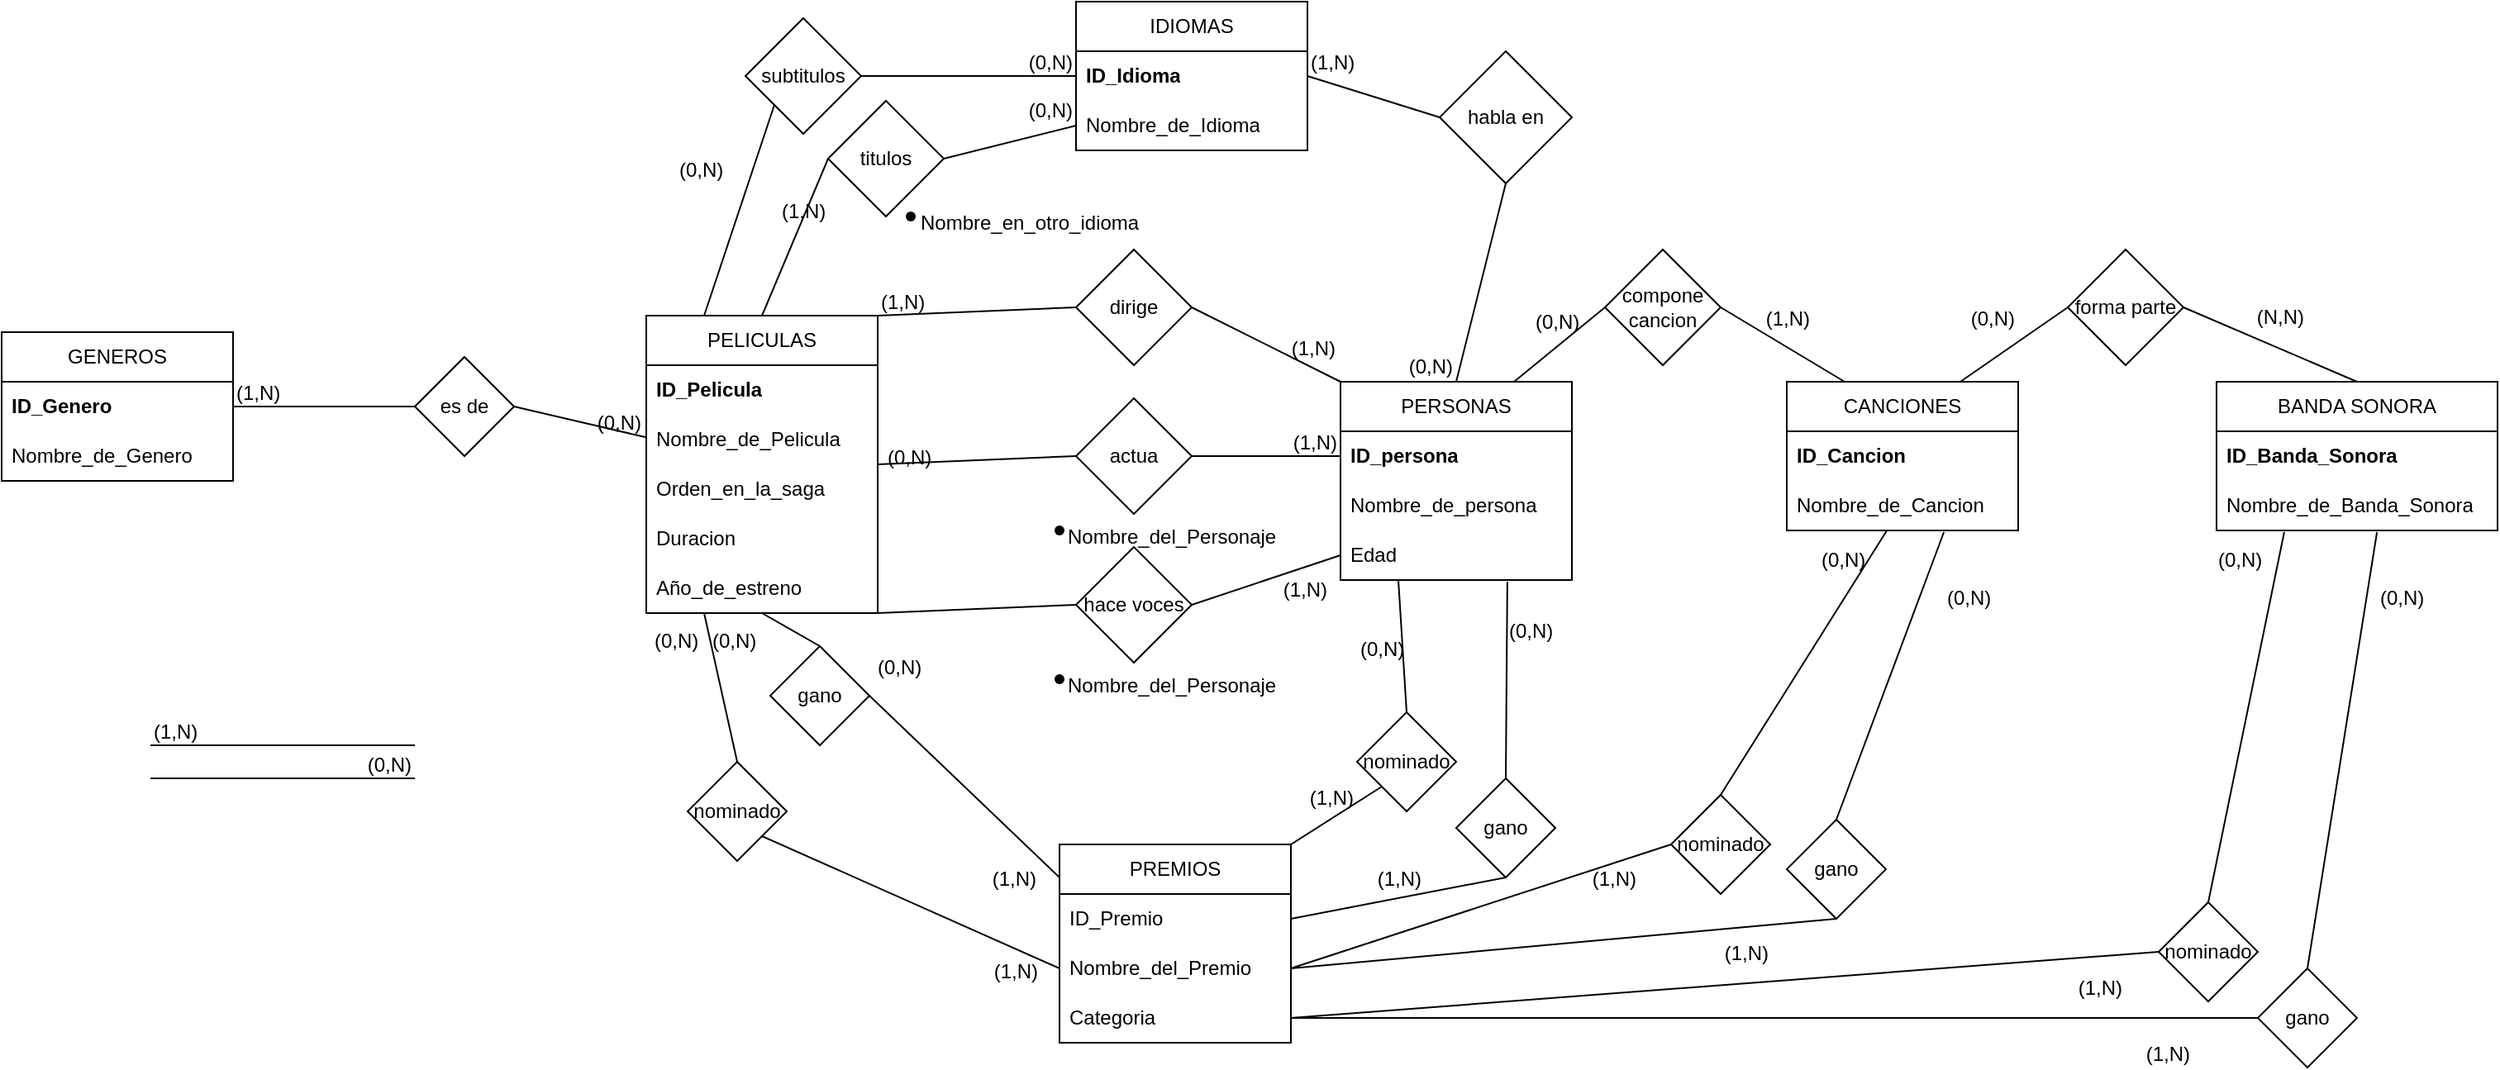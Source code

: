 <mxfile version="21.5.0" type="github">
  <diagram id="R2lEEEUBdFMjLlhIrx00" name="Page-1">
    <mxGraphModel dx="1366" dy="500" grid="1" gridSize="10" guides="1" tooltips="1" connect="1" arrows="1" fold="1" page="1" pageScale="1" pageWidth="850" pageHeight="1100" math="0" shadow="0" extFonts="Permanent Marker^https://fonts.googleapis.com/css?family=Permanent+Marker">
      <root>
        <mxCell id="0" />
        <mxCell id="1" parent="0" />
        <mxCell id="Gt7JvwrsVz6u9dGJZQsW-6" value="GENEROS" style="swimlane;fontStyle=0;childLayout=stackLayout;horizontal=1;startSize=30;horizontalStack=0;resizeParent=1;resizeParentMax=0;resizeLast=0;collapsible=1;marginBottom=0;whiteSpace=wrap;html=1;" parent="1" vertex="1">
          <mxGeometry x="-50" y="380" width="140" height="90" as="geometry">
            <mxRectangle x="50" y="410" width="100" height="30" as="alternateBounds" />
          </mxGeometry>
        </mxCell>
        <mxCell id="Gt7JvwrsVz6u9dGJZQsW-7" value="&lt;b&gt;ID_Genero&lt;/b&gt;&lt;span style=&quot;white-space: pre;&quot;&gt;&#x9;&lt;/span&gt;" style="text;strokeColor=none;fillColor=none;align=left;verticalAlign=middle;spacingLeft=4;spacingRight=4;overflow=hidden;points=[[0,0.5],[1,0.5]];portConstraint=eastwest;rotatable=0;whiteSpace=wrap;html=1;" parent="Gt7JvwrsVz6u9dGJZQsW-6" vertex="1">
          <mxGeometry y="30" width="140" height="30" as="geometry" />
        </mxCell>
        <mxCell id="Gt7JvwrsVz6u9dGJZQsW-8" value="Nombre_de_Genero" style="text;strokeColor=none;fillColor=none;align=left;verticalAlign=middle;spacingLeft=4;spacingRight=4;overflow=hidden;points=[[0,0.5],[1,0.5]];portConstraint=eastwest;rotatable=0;whiteSpace=wrap;html=1;" parent="Gt7JvwrsVz6u9dGJZQsW-6" vertex="1">
          <mxGeometry y="60" width="140" height="30" as="geometry" />
        </mxCell>
        <mxCell id="Gt7JvwrsVz6u9dGJZQsW-10" value="PELICULAS" style="swimlane;fontStyle=0;childLayout=stackLayout;horizontal=1;startSize=30;horizontalStack=0;resizeParent=1;resizeParentMax=0;resizeLast=0;collapsible=1;marginBottom=0;whiteSpace=wrap;html=1;" parent="1" vertex="1">
          <mxGeometry x="340" y="370" width="140" height="180" as="geometry">
            <mxRectangle x="370" y="395" width="110" height="30" as="alternateBounds" />
          </mxGeometry>
        </mxCell>
        <mxCell id="Gt7JvwrsVz6u9dGJZQsW-11" value="&lt;b&gt;ID_Pelicula&lt;/b&gt;" style="text;strokeColor=none;fillColor=none;align=left;verticalAlign=middle;spacingLeft=4;spacingRight=4;overflow=hidden;points=[[0,0.5],[1,0.5]];portConstraint=eastwest;rotatable=0;whiteSpace=wrap;html=1;" parent="Gt7JvwrsVz6u9dGJZQsW-10" vertex="1">
          <mxGeometry y="30" width="140" height="30" as="geometry" />
        </mxCell>
        <mxCell id="Gt7JvwrsVz6u9dGJZQsW-12" value="Nombre_de_Pelicula&lt;span style=&quot;white-space: pre;&quot;&gt;&#x9;&lt;/span&gt;" style="text;strokeColor=none;fillColor=none;align=left;verticalAlign=middle;spacingLeft=4;spacingRight=4;overflow=hidden;points=[[0,0.5],[1,0.5]];portConstraint=eastwest;rotatable=0;whiteSpace=wrap;html=1;" parent="Gt7JvwrsVz6u9dGJZQsW-10" vertex="1">
          <mxGeometry y="60" width="140" height="30" as="geometry" />
        </mxCell>
        <mxCell id="Gt7JvwrsVz6u9dGJZQsW-13" value="&lt;div&gt;Orden_en_la_saga&lt;/div&gt;" style="text;strokeColor=none;fillColor=none;align=left;verticalAlign=middle;spacingLeft=4;spacingRight=4;overflow=hidden;points=[[0,0.5],[1,0.5]];portConstraint=eastwest;rotatable=0;whiteSpace=wrap;html=1;" parent="Gt7JvwrsVz6u9dGJZQsW-10" vertex="1">
          <mxGeometry y="90" width="140" height="30" as="geometry" />
        </mxCell>
        <mxCell id="Gt7JvwrsVz6u9dGJZQsW-106" value="Duracion" style="text;strokeColor=none;fillColor=none;align=left;verticalAlign=middle;spacingLeft=4;spacingRight=4;overflow=hidden;points=[[0,0.5],[1,0.5]];portConstraint=eastwest;rotatable=0;whiteSpace=wrap;html=1;" parent="Gt7JvwrsVz6u9dGJZQsW-10" vertex="1">
          <mxGeometry y="120" width="140" height="30" as="geometry" />
        </mxCell>
        <mxCell id="Gt7JvwrsVz6u9dGJZQsW-107" value="Año_de_estreno" style="text;strokeColor=none;fillColor=none;align=left;verticalAlign=middle;spacingLeft=4;spacingRight=4;overflow=hidden;points=[[0,0.5],[1,0.5]];portConstraint=eastwest;rotatable=0;whiteSpace=wrap;html=1;" parent="Gt7JvwrsVz6u9dGJZQsW-10" vertex="1">
          <mxGeometry y="150" width="140" height="30" as="geometry" />
        </mxCell>
        <mxCell id="Gt7JvwrsVz6u9dGJZQsW-14" value="PREMIOS" style="swimlane;fontStyle=0;childLayout=stackLayout;horizontal=1;startSize=30;horizontalStack=0;resizeParent=1;resizeParentMax=0;resizeLast=0;collapsible=1;marginBottom=0;whiteSpace=wrap;html=1;" parent="1" vertex="1">
          <mxGeometry x="590" y="690" width="140" height="120" as="geometry">
            <mxRectangle x="590" y="690" width="100" height="30" as="alternateBounds" />
          </mxGeometry>
        </mxCell>
        <mxCell id="Gt7JvwrsVz6u9dGJZQsW-15" value="ID_Premio&lt;span style=&quot;white-space: pre;&quot;&gt;&#x9;&lt;/span&gt;" style="text;strokeColor=none;fillColor=none;align=left;verticalAlign=middle;spacingLeft=4;spacingRight=4;overflow=hidden;points=[[0,0.5],[1,0.5]];portConstraint=eastwest;rotatable=0;whiteSpace=wrap;html=1;" parent="Gt7JvwrsVz6u9dGJZQsW-14" vertex="1">
          <mxGeometry y="30" width="140" height="30" as="geometry" />
        </mxCell>
        <mxCell id="Gt7JvwrsVz6u9dGJZQsW-16" value="Nombre_del_Premio" style="text;strokeColor=none;fillColor=none;align=left;verticalAlign=middle;spacingLeft=4;spacingRight=4;overflow=hidden;points=[[0,0.5],[1,0.5]];portConstraint=eastwest;rotatable=0;whiteSpace=wrap;html=1;" parent="Gt7JvwrsVz6u9dGJZQsW-14" vertex="1">
          <mxGeometry y="60" width="140" height="30" as="geometry" />
        </mxCell>
        <mxCell id="D47qw9EcfBguY9dzHqrJ-2" value="Categoria" style="text;strokeColor=none;fillColor=none;align=left;verticalAlign=middle;spacingLeft=4;spacingRight=4;overflow=hidden;points=[[0,0.5],[1,0.5]];portConstraint=eastwest;rotatable=0;whiteSpace=wrap;html=1;" parent="Gt7JvwrsVz6u9dGJZQsW-14" vertex="1">
          <mxGeometry y="90" width="140" height="30" as="geometry" />
        </mxCell>
        <mxCell id="Gt7JvwrsVz6u9dGJZQsW-18" value="PERSONAS" style="swimlane;fontStyle=0;childLayout=stackLayout;horizontal=1;startSize=30;horizontalStack=0;resizeParent=1;resizeParentMax=0;resizeLast=0;collapsible=1;marginBottom=0;whiteSpace=wrap;html=1;" parent="1" vertex="1">
          <mxGeometry x="760" y="410" width="140" height="120" as="geometry">
            <mxRectangle x="760" y="410" width="110" height="30" as="alternateBounds" />
          </mxGeometry>
        </mxCell>
        <mxCell id="Gt7JvwrsVz6u9dGJZQsW-19" value="&lt;b&gt;ID_persona&lt;/b&gt;" style="text;strokeColor=none;fillColor=none;align=left;verticalAlign=middle;spacingLeft=4;spacingRight=4;overflow=hidden;points=[[0,0.5],[1,0.5]];portConstraint=eastwest;rotatable=0;whiteSpace=wrap;html=1;" parent="Gt7JvwrsVz6u9dGJZQsW-18" vertex="1">
          <mxGeometry y="30" width="140" height="30" as="geometry" />
        </mxCell>
        <mxCell id="Gt7JvwrsVz6u9dGJZQsW-20" value="Nombre_de_persona" style="text;strokeColor=none;fillColor=none;align=left;verticalAlign=middle;spacingLeft=4;spacingRight=4;overflow=hidden;points=[[0,0.5],[1,0.5]];portConstraint=eastwest;rotatable=0;whiteSpace=wrap;html=1;" parent="Gt7JvwrsVz6u9dGJZQsW-18" vertex="1">
          <mxGeometry y="60" width="140" height="30" as="geometry" />
        </mxCell>
        <mxCell id="Gt7JvwrsVz6u9dGJZQsW-110" value="Edad" style="text;strokeColor=none;fillColor=none;align=left;verticalAlign=middle;spacingLeft=4;spacingRight=4;overflow=hidden;points=[[0,0.5],[1,0.5]];portConstraint=eastwest;rotatable=0;whiteSpace=wrap;html=1;" parent="Gt7JvwrsVz6u9dGJZQsW-18" vertex="1">
          <mxGeometry y="90" width="140" height="30" as="geometry" />
        </mxCell>
        <mxCell id="Gt7JvwrsVz6u9dGJZQsW-22" value="CANCIONES" style="swimlane;fontStyle=0;childLayout=stackLayout;horizontal=1;startSize=30;horizontalStack=0;resizeParent=1;resizeParentMax=0;resizeLast=0;collapsible=1;marginBottom=0;whiteSpace=wrap;html=1;" parent="1" vertex="1">
          <mxGeometry x="1030" y="410" width="140" height="90" as="geometry">
            <mxRectangle x="1030" y="410" width="90" height="30" as="alternateBounds" />
          </mxGeometry>
        </mxCell>
        <mxCell id="Gt7JvwrsVz6u9dGJZQsW-23" value="&lt;b&gt;ID_Cancion&lt;/b&gt;" style="text;strokeColor=none;fillColor=none;align=left;verticalAlign=middle;spacingLeft=4;spacingRight=4;overflow=hidden;points=[[0,0.5],[1,0.5]];portConstraint=eastwest;rotatable=0;whiteSpace=wrap;html=1;" parent="Gt7JvwrsVz6u9dGJZQsW-22" vertex="1">
          <mxGeometry y="30" width="140" height="30" as="geometry" />
        </mxCell>
        <mxCell id="Gt7JvwrsVz6u9dGJZQsW-24" value="Nombre_de_Cancion&lt;span style=&quot;white-space: pre;&quot;&gt;&#x9;&lt;/span&gt;" style="text;strokeColor=none;fillColor=none;align=left;verticalAlign=middle;spacingLeft=4;spacingRight=4;overflow=hidden;points=[[0,0.5],[1,0.5]];portConstraint=eastwest;rotatable=0;whiteSpace=wrap;html=1;" parent="Gt7JvwrsVz6u9dGJZQsW-22" vertex="1">
          <mxGeometry y="60" width="140" height="30" as="geometry" />
        </mxCell>
        <mxCell id="Gt7JvwrsVz6u9dGJZQsW-27" value="es de" style="rhombus;whiteSpace=wrap;html=1;" parent="1" vertex="1">
          <mxGeometry x="200" y="395" width="60" height="60" as="geometry" />
        </mxCell>
        <mxCell id="Gt7JvwrsVz6u9dGJZQsW-32" value="dirige" style="rhombus;whiteSpace=wrap;html=1;" parent="1" vertex="1">
          <mxGeometry x="600" y="330" width="70" height="70" as="geometry" />
        </mxCell>
        <mxCell id="Gt7JvwrsVz6u9dGJZQsW-33" value="&lt;div&gt;actua&lt;/div&gt;" style="rhombus;whiteSpace=wrap;html=1;" parent="1" vertex="1">
          <mxGeometry x="600" y="420" width="70" height="70" as="geometry" />
        </mxCell>
        <mxCell id="Gt7JvwrsVz6u9dGJZQsW-34" value="hace voces" style="rhombus;whiteSpace=wrap;html=1;" parent="1" vertex="1">
          <mxGeometry x="600" y="510" width="70" height="70" as="geometry" />
        </mxCell>
        <mxCell id="Gt7JvwrsVz6u9dGJZQsW-41" value="IDIOMAS" style="swimlane;fontStyle=0;childLayout=stackLayout;horizontal=1;startSize=30;horizontalStack=0;resizeParent=1;resizeParentMax=0;resizeLast=0;collapsible=1;marginBottom=0;whiteSpace=wrap;html=1;" parent="1" vertex="1">
          <mxGeometry x="600" y="180" width="140" height="90" as="geometry">
            <mxRectangle x="600" y="200" width="90" height="30" as="alternateBounds" />
          </mxGeometry>
        </mxCell>
        <mxCell id="Gt7JvwrsVz6u9dGJZQsW-42" value="&lt;b&gt;ID_Idioma&lt;/b&gt;" style="text;strokeColor=none;fillColor=none;align=left;verticalAlign=middle;spacingLeft=4;spacingRight=4;overflow=hidden;points=[[0,0.5],[1,0.5]];portConstraint=eastwest;rotatable=0;whiteSpace=wrap;html=1;" parent="Gt7JvwrsVz6u9dGJZQsW-41" vertex="1">
          <mxGeometry y="30" width="140" height="30" as="geometry" />
        </mxCell>
        <mxCell id="Gt7JvwrsVz6u9dGJZQsW-43" value="Nombre_de_Idioma" style="text;strokeColor=none;fillColor=none;align=left;verticalAlign=middle;spacingLeft=4;spacingRight=4;overflow=hidden;points=[[0,0.5],[1,0.5]];portConstraint=eastwest;rotatable=0;whiteSpace=wrap;html=1;" parent="Gt7JvwrsVz6u9dGJZQsW-41" vertex="1">
          <mxGeometry y="60" width="140" height="30" as="geometry" />
        </mxCell>
        <mxCell id="Gt7JvwrsVz6u9dGJZQsW-45" value="compone cancion" style="rhombus;whiteSpace=wrap;html=1;" parent="1" vertex="1">
          <mxGeometry x="920" y="330" width="70" height="70" as="geometry" />
        </mxCell>
        <mxCell id="Gt7JvwrsVz6u9dGJZQsW-52" value="titulos" style="rhombus;whiteSpace=wrap;html=1;" parent="1" vertex="1">
          <mxGeometry x="450" y="240" width="70" height="70" as="geometry" />
        </mxCell>
        <mxCell id="Gt7JvwrsVz6u9dGJZQsW-53" value="&lt;div&gt;subtitulos&lt;/div&gt;" style="rhombus;whiteSpace=wrap;html=1;" parent="1" vertex="1">
          <mxGeometry x="400" y="190" width="70" height="70" as="geometry" />
        </mxCell>
        <mxCell id="Gt7JvwrsVz6u9dGJZQsW-60" value="habla en" style="rhombus;whiteSpace=wrap;html=1;" parent="1" vertex="1">
          <mxGeometry x="820" y="210" width="80" height="80" as="geometry" />
        </mxCell>
        <mxCell id="Gt7JvwrsVz6u9dGJZQsW-64" value="nominado" style="rhombus;whiteSpace=wrap;html=1;" parent="1" vertex="1">
          <mxGeometry x="365" y="640" width="60" height="60" as="geometry" />
        </mxCell>
        <mxCell id="Gt7JvwrsVz6u9dGJZQsW-65" value="gano" style="rhombus;whiteSpace=wrap;html=1;" parent="1" vertex="1">
          <mxGeometry x="415" y="570" width="60" height="60" as="geometry" />
        </mxCell>
        <mxCell id="Gt7JvwrsVz6u9dGJZQsW-71" value="nominado" style="rhombus;whiteSpace=wrap;html=1;" parent="1" vertex="1">
          <mxGeometry x="770" y="610" width="60" height="60" as="geometry" />
        </mxCell>
        <mxCell id="Gt7JvwrsVz6u9dGJZQsW-72" value="gano" style="rhombus;whiteSpace=wrap;html=1;" parent="1" vertex="1">
          <mxGeometry x="830" y="650" width="60" height="60" as="geometry" />
        </mxCell>
        <mxCell id="Gt7JvwrsVz6u9dGJZQsW-77" value="nominado" style="rhombus;whiteSpace=wrap;html=1;" parent="1" vertex="1">
          <mxGeometry x="960" y="660" width="60" height="60" as="geometry" />
        </mxCell>
        <mxCell id="Gt7JvwrsVz6u9dGJZQsW-78" value="gano" style="rhombus;whiteSpace=wrap;html=1;" parent="1" vertex="1">
          <mxGeometry x="1030" y="675" width="60" height="60" as="geometry" />
        </mxCell>
        <mxCell id="Gt7JvwrsVz6u9dGJZQsW-94" value="BANDA SONORA" style="swimlane;fontStyle=0;childLayout=stackLayout;horizontal=1;startSize=30;horizontalStack=0;resizeParent=1;resizeParentMax=0;resizeLast=0;collapsible=1;marginBottom=0;whiteSpace=wrap;html=1;" parent="1" vertex="1">
          <mxGeometry x="1290" y="410" width="170" height="90" as="geometry">
            <mxRectangle x="1290" y="410" width="90" height="30" as="alternateBounds" />
          </mxGeometry>
        </mxCell>
        <mxCell id="Gt7JvwrsVz6u9dGJZQsW-95" value="&lt;b&gt;ID_Banda_Sonora&lt;span style=&quot;white-space: pre;&quot;&gt;&#x9;&lt;/span&gt;&lt;/b&gt;" style="text;strokeColor=none;fillColor=none;align=left;verticalAlign=middle;spacingLeft=4;spacingRight=4;overflow=hidden;points=[[0,0.5],[1,0.5]];portConstraint=eastwest;rotatable=0;whiteSpace=wrap;html=1;" parent="Gt7JvwrsVz6u9dGJZQsW-94" vertex="1">
          <mxGeometry y="30" width="170" height="30" as="geometry" />
        </mxCell>
        <mxCell id="Gt7JvwrsVz6u9dGJZQsW-96" value="Nombre_de_Banda_Sonora" style="text;strokeColor=none;fillColor=none;align=left;verticalAlign=middle;spacingLeft=4;spacingRight=4;overflow=hidden;points=[[0,0.5],[1,0.5]];portConstraint=eastwest;rotatable=0;whiteSpace=wrap;html=1;" parent="Gt7JvwrsVz6u9dGJZQsW-94" vertex="1">
          <mxGeometry y="60" width="170" height="30" as="geometry" />
        </mxCell>
        <mxCell id="Gt7JvwrsVz6u9dGJZQsW-97" value="forma parte" style="rhombus;whiteSpace=wrap;html=1;" parent="1" vertex="1">
          <mxGeometry x="1200" y="330" width="70" height="70" as="geometry" />
        </mxCell>
        <mxCell id="Gt7JvwrsVz6u9dGJZQsW-100" value="nominado" style="rhombus;whiteSpace=wrap;html=1;" parent="1" vertex="1">
          <mxGeometry x="1255" y="725" width="60" height="60" as="geometry" />
        </mxCell>
        <mxCell id="Gt7JvwrsVz6u9dGJZQsW-101" value="gano" style="rhombus;whiteSpace=wrap;html=1;" parent="1" vertex="1">
          <mxGeometry x="1315" y="765" width="60" height="60" as="geometry" />
        </mxCell>
        <mxCell id="D47qw9EcfBguY9dzHqrJ-13" value="" style="endArrow=none;html=1;rounded=0;" parent="1" edge="1">
          <mxGeometry relative="1" as="geometry">
            <mxPoint x="40" y="630" as="sourcePoint" />
            <mxPoint x="200" y="630" as="targetPoint" />
          </mxGeometry>
        </mxCell>
        <mxCell id="D47qw9EcfBguY9dzHqrJ-14" value="(1,N)" style="resizable=0;html=1;whiteSpace=wrap;align=left;verticalAlign=bottom;" parent="D47qw9EcfBguY9dzHqrJ-13" connectable="0" vertex="1">
          <mxGeometry x="-1" relative="1" as="geometry" />
        </mxCell>
        <mxCell id="D47qw9EcfBguY9dzHqrJ-15" value="" style="endArrow=none;html=1;rounded=0;" parent="1" edge="1">
          <mxGeometry relative="1" as="geometry">
            <mxPoint x="40" y="650" as="sourcePoint" />
            <mxPoint x="200" y="650" as="targetPoint" />
          </mxGeometry>
        </mxCell>
        <mxCell id="D47qw9EcfBguY9dzHqrJ-16" value="(0,N)" style="resizable=0;html=1;whiteSpace=wrap;align=right;verticalAlign=bottom;" parent="D47qw9EcfBguY9dzHqrJ-15" connectable="0" vertex="1">
          <mxGeometry x="1" relative="1" as="geometry">
            <mxPoint x="-1" as="offset" />
          </mxGeometry>
        </mxCell>
        <mxCell id="D47qw9EcfBguY9dzHqrJ-17" value="" style="endArrow=none;html=1;rounded=0;exitX=1;exitY=0.5;exitDx=0;exitDy=0;entryX=0;entryY=0.5;entryDx=0;entryDy=0;" parent="1" source="Gt7JvwrsVz6u9dGJZQsW-7" target="Gt7JvwrsVz6u9dGJZQsW-27" edge="1">
          <mxGeometry relative="1" as="geometry">
            <mxPoint x="110" y="490" as="sourcePoint" />
            <mxPoint x="270" y="490" as="targetPoint" />
          </mxGeometry>
        </mxCell>
        <mxCell id="D47qw9EcfBguY9dzHqrJ-18" value="(1,N)" style="resizable=0;html=1;whiteSpace=wrap;align=left;verticalAlign=bottom;" parent="D47qw9EcfBguY9dzHqrJ-17" connectable="0" vertex="1">
          <mxGeometry x="-1" relative="1" as="geometry" />
        </mxCell>
        <mxCell id="D47qw9EcfBguY9dzHqrJ-19" value="" style="endArrow=none;html=1;rounded=0;exitX=1;exitY=0.5;exitDx=0;exitDy=0;" parent="1" source="Gt7JvwrsVz6u9dGJZQsW-27" target="Gt7JvwrsVz6u9dGJZQsW-10" edge="1">
          <mxGeometry relative="1" as="geometry">
            <mxPoint x="100" y="540" as="sourcePoint" />
            <mxPoint x="290" y="450" as="targetPoint" />
          </mxGeometry>
        </mxCell>
        <mxCell id="D47qw9EcfBguY9dzHqrJ-20" value="(0,N)" style="resizable=0;html=1;whiteSpace=wrap;align=right;verticalAlign=bottom;" parent="D47qw9EcfBguY9dzHqrJ-19" connectable="0" vertex="1">
          <mxGeometry x="1" relative="1" as="geometry">
            <mxPoint x="-1" as="offset" />
          </mxGeometry>
        </mxCell>
        <mxCell id="D47qw9EcfBguY9dzHqrJ-23" value="" style="group" parent="1" vertex="1" connectable="0">
          <mxGeometry x="490" y="300" width="170" height="30" as="geometry" />
        </mxCell>
        <mxCell id="D47qw9EcfBguY9dzHqrJ-21" value="Nombre_en_otro_idioma" style="text;strokeColor=none;fillColor=none;spacingLeft=4;spacingRight=4;overflow=hidden;rotatable=0;points=[[0,0.5],[1,0.5]];portConstraint=eastwest;fontSize=12;whiteSpace=wrap;html=1;" parent="D47qw9EcfBguY9dzHqrJ-23" vertex="1">
          <mxGeometry x="10" width="160" height="30" as="geometry" />
        </mxCell>
        <mxCell id="D47qw9EcfBguY9dzHqrJ-22" value="" style="shape=waypoint;sketch=0;fillStyle=solid;size=6;pointerEvents=1;points=[];fillColor=none;resizable=0;rotatable=0;perimeter=centerPerimeter;snapToPoint=1;" parent="D47qw9EcfBguY9dzHqrJ-23" vertex="1">
          <mxGeometry width="20" height="20" as="geometry" />
        </mxCell>
        <mxCell id="D47qw9EcfBguY9dzHqrJ-24" value="" style="endArrow=none;html=1;rounded=0;entryX=0;entryY=0.5;entryDx=0;entryDy=0;exitX=0.5;exitY=0;exitDx=0;exitDy=0;" parent="1" source="Gt7JvwrsVz6u9dGJZQsW-10" target="Gt7JvwrsVz6u9dGJZQsW-52" edge="1">
          <mxGeometry relative="1" as="geometry">
            <mxPoint x="60" y="500" as="sourcePoint" />
            <mxPoint x="220" y="500" as="targetPoint" />
          </mxGeometry>
        </mxCell>
        <mxCell id="D47qw9EcfBguY9dzHqrJ-25" value="(1,N)" style="resizable=0;html=1;whiteSpace=wrap;align=left;verticalAlign=bottom;" parent="D47qw9EcfBguY9dzHqrJ-24" connectable="0" vertex="1">
          <mxGeometry x="-1" relative="1" as="geometry">
            <mxPoint x="10" y="-55" as="offset" />
          </mxGeometry>
        </mxCell>
        <mxCell id="D47qw9EcfBguY9dzHqrJ-26" value="" style="endArrow=none;html=1;rounded=0;entryX=0;entryY=0.5;entryDx=0;entryDy=0;exitX=1;exitY=0.5;exitDx=0;exitDy=0;" parent="1" source="Gt7JvwrsVz6u9dGJZQsW-52" target="Gt7JvwrsVz6u9dGJZQsW-43" edge="1">
          <mxGeometry relative="1" as="geometry">
            <mxPoint x="60" y="520" as="sourcePoint" />
            <mxPoint x="220" y="520" as="targetPoint" />
          </mxGeometry>
        </mxCell>
        <mxCell id="D47qw9EcfBguY9dzHqrJ-27" value="(0,N)" style="resizable=0;html=1;whiteSpace=wrap;align=right;verticalAlign=bottom;" parent="D47qw9EcfBguY9dzHqrJ-26" connectable="0" vertex="1">
          <mxGeometry x="1" relative="1" as="geometry">
            <mxPoint x="-1" as="offset" />
          </mxGeometry>
        </mxCell>
        <mxCell id="D47qw9EcfBguY9dzHqrJ-28" value="" style="endArrow=none;html=1;rounded=0;entryX=0;entryY=1;entryDx=0;entryDy=0;exitX=0.25;exitY=0;exitDx=0;exitDy=0;" parent="1" source="Gt7JvwrsVz6u9dGJZQsW-10" target="Gt7JvwrsVz6u9dGJZQsW-53" edge="1">
          <mxGeometry relative="1" as="geometry">
            <mxPoint x="90" y="530" as="sourcePoint" />
            <mxPoint x="250" y="530" as="targetPoint" />
          </mxGeometry>
        </mxCell>
        <mxCell id="D47qw9EcfBguY9dzHqrJ-29" value="(0,N)" style="resizable=0;html=1;whiteSpace=wrap;align=left;verticalAlign=bottom;" parent="D47qw9EcfBguY9dzHqrJ-28" connectable="0" vertex="1">
          <mxGeometry x="-1" relative="1" as="geometry">
            <mxPoint x="-17" y="-80" as="offset" />
          </mxGeometry>
        </mxCell>
        <mxCell id="D47qw9EcfBguY9dzHqrJ-30" value="" style="endArrow=none;html=1;rounded=0;entryX=0;entryY=0.5;entryDx=0;entryDy=0;exitX=1;exitY=0.5;exitDx=0;exitDy=0;" parent="1" source="Gt7JvwrsVz6u9dGJZQsW-53" target="Gt7JvwrsVz6u9dGJZQsW-42" edge="1">
          <mxGeometry relative="1" as="geometry">
            <mxPoint x="150" y="240" as="sourcePoint" />
            <mxPoint x="310" y="240" as="targetPoint" />
          </mxGeometry>
        </mxCell>
        <mxCell id="D47qw9EcfBguY9dzHqrJ-31" value="(0,N)" style="resizable=0;html=1;whiteSpace=wrap;align=right;verticalAlign=bottom;" parent="D47qw9EcfBguY9dzHqrJ-30" connectable="0" vertex="1">
          <mxGeometry x="1" relative="1" as="geometry">
            <mxPoint x="-1" as="offset" />
          </mxGeometry>
        </mxCell>
        <mxCell id="D47qw9EcfBguY9dzHqrJ-35" value="" style="endArrow=none;html=1;rounded=0;entryX=0.5;entryY=0;entryDx=0;entryDy=0;exitX=0.25;exitY=1;exitDx=0;exitDy=0;" parent="1" source="Gt7JvwrsVz6u9dGJZQsW-10" target="Gt7JvwrsVz6u9dGJZQsW-64" edge="1">
          <mxGeometry relative="1" as="geometry">
            <mxPoint x="300" y="480" as="sourcePoint" />
            <mxPoint x="320" y="744" as="targetPoint" />
          </mxGeometry>
        </mxCell>
        <mxCell id="D47qw9EcfBguY9dzHqrJ-36" value="(0,N)" style="resizable=0;html=1;whiteSpace=wrap;align=left;verticalAlign=bottom;" parent="D47qw9EcfBguY9dzHqrJ-35" connectable="0" vertex="1">
          <mxGeometry x="-1" relative="1" as="geometry">
            <mxPoint x="-32" y="25" as="offset" />
          </mxGeometry>
        </mxCell>
        <mxCell id="D47qw9EcfBguY9dzHqrJ-37" value="" style="endArrow=none;html=1;rounded=0;exitX=1;exitY=1;exitDx=0;exitDy=0;entryX=0;entryY=0.5;entryDx=0;entryDy=0;" parent="1" source="Gt7JvwrsVz6u9dGJZQsW-64" target="Gt7JvwrsVz6u9dGJZQsW-16" edge="1">
          <mxGeometry relative="1" as="geometry">
            <mxPoint x="160" y="764" as="sourcePoint" />
            <mxPoint x="320" y="764" as="targetPoint" />
          </mxGeometry>
        </mxCell>
        <mxCell id="D47qw9EcfBguY9dzHqrJ-38" value="(1,N)" style="resizable=0;html=1;whiteSpace=wrap;align=right;verticalAlign=bottom;" parent="D47qw9EcfBguY9dzHqrJ-37" connectable="0" vertex="1">
          <mxGeometry x="1" relative="1" as="geometry">
            <mxPoint x="-12" y="10" as="offset" />
          </mxGeometry>
        </mxCell>
        <mxCell id="D47qw9EcfBguY9dzHqrJ-39" value="" style="endArrow=none;html=1;rounded=0;entryX=0.5;entryY=0;entryDx=0;entryDy=0;exitX=0.5;exitY=1;exitDx=0;exitDy=0;" parent="1" source="Gt7JvwrsVz6u9dGJZQsW-10" target="Gt7JvwrsVz6u9dGJZQsW-65" edge="1">
          <mxGeometry relative="1" as="geometry">
            <mxPoint x="408" y="435" as="sourcePoint" />
            <mxPoint x="405" y="650" as="targetPoint" />
          </mxGeometry>
        </mxCell>
        <mxCell id="D47qw9EcfBguY9dzHqrJ-40" value="(0,N)" style="resizable=0;html=1;whiteSpace=wrap;align=left;verticalAlign=bottom;" parent="D47qw9EcfBguY9dzHqrJ-39" connectable="0" vertex="1">
          <mxGeometry x="-1" relative="1" as="geometry">
            <mxPoint x="-32" y="25" as="offset" />
          </mxGeometry>
        </mxCell>
        <mxCell id="D47qw9EcfBguY9dzHqrJ-41" value="" style="endArrow=none;html=1;rounded=0;exitX=1;exitY=0.5;exitDx=0;exitDy=0;" parent="1" source="Gt7JvwrsVz6u9dGJZQsW-65" edge="1">
          <mxGeometry relative="1" as="geometry">
            <mxPoint x="425" y="645" as="sourcePoint" />
            <mxPoint x="590" y="710" as="targetPoint" />
          </mxGeometry>
        </mxCell>
        <mxCell id="D47qw9EcfBguY9dzHqrJ-42" value="(1,N)" style="resizable=0;html=1;whiteSpace=wrap;align=right;verticalAlign=bottom;" parent="D47qw9EcfBguY9dzHqrJ-41" connectable="0" vertex="1">
          <mxGeometry x="1" relative="1" as="geometry">
            <mxPoint x="-12" y="10" as="offset" />
          </mxGeometry>
        </mxCell>
        <mxCell id="D47qw9EcfBguY9dzHqrJ-43" value="" style="group" parent="1" vertex="1" connectable="0">
          <mxGeometry x="580" y="490" width="150" height="30" as="geometry" />
        </mxCell>
        <mxCell id="D47qw9EcfBguY9dzHqrJ-44" value="&lt;div&gt;Nombre_del_Personaje&lt;/div&gt;" style="text;strokeColor=none;fillColor=none;spacingLeft=4;spacingRight=4;overflow=hidden;rotatable=0;points=[[0,0.5],[1,0.5]];portConstraint=eastwest;fontSize=12;whiteSpace=wrap;html=1;" parent="D47qw9EcfBguY9dzHqrJ-43" vertex="1">
          <mxGeometry x="8.824" width="141.176" height="30" as="geometry" />
        </mxCell>
        <mxCell id="D47qw9EcfBguY9dzHqrJ-45" value="" style="shape=waypoint;sketch=0;fillStyle=solid;size=6;pointerEvents=1;points=[];fillColor=none;resizable=0;rotatable=0;perimeter=centerPerimeter;snapToPoint=1;" parent="D47qw9EcfBguY9dzHqrJ-43" vertex="1">
          <mxGeometry width="20" height="20" as="geometry" />
        </mxCell>
        <mxCell id="D47qw9EcfBguY9dzHqrJ-46" value="" style="group" parent="1" vertex="1" connectable="0">
          <mxGeometry x="580" y="580" width="150" height="30" as="geometry" />
        </mxCell>
        <mxCell id="D47qw9EcfBguY9dzHqrJ-47" value="&lt;div&gt;Nombre_del_Personaje&lt;/div&gt;" style="text;strokeColor=none;fillColor=none;spacingLeft=4;spacingRight=4;overflow=hidden;rotatable=0;points=[[0,0.5],[1,0.5]];portConstraint=eastwest;fontSize=12;whiteSpace=wrap;html=1;" parent="D47qw9EcfBguY9dzHqrJ-46" vertex="1">
          <mxGeometry x="8.824" width="141.176" height="30" as="geometry" />
        </mxCell>
        <mxCell id="D47qw9EcfBguY9dzHqrJ-48" value="" style="shape=waypoint;sketch=0;fillStyle=solid;size=6;pointerEvents=1;points=[];fillColor=none;resizable=0;rotatable=0;perimeter=centerPerimeter;snapToPoint=1;" parent="D47qw9EcfBguY9dzHqrJ-46" vertex="1">
          <mxGeometry width="20" height="20" as="geometry" />
        </mxCell>
        <mxCell id="D47qw9EcfBguY9dzHqrJ-52" value="" style="endArrow=none;html=1;rounded=0;entryX=0;entryY=0.5;entryDx=0;entryDy=0;exitX=1;exitY=0;exitDx=0;exitDy=0;" parent="1" source="Gt7JvwrsVz6u9dGJZQsW-10" target="Gt7JvwrsVz6u9dGJZQsW-32" edge="1">
          <mxGeometry relative="1" as="geometry">
            <mxPoint x="210" y="530" as="sourcePoint" />
            <mxPoint x="370" y="530" as="targetPoint" />
          </mxGeometry>
        </mxCell>
        <mxCell id="D47qw9EcfBguY9dzHqrJ-53" value="(1,N)" style="resizable=0;html=1;whiteSpace=wrap;align=left;verticalAlign=bottom;" parent="D47qw9EcfBguY9dzHqrJ-52" connectable="0" vertex="1">
          <mxGeometry x="-1" relative="1" as="geometry" />
        </mxCell>
        <mxCell id="D47qw9EcfBguY9dzHqrJ-54" value="" style="endArrow=none;html=1;rounded=0;entryX=0;entryY=0;entryDx=0;entryDy=0;exitX=1;exitY=0.5;exitDx=0;exitDy=0;" parent="1" source="Gt7JvwrsVz6u9dGJZQsW-32" target="Gt7JvwrsVz6u9dGJZQsW-18" edge="1">
          <mxGeometry relative="1" as="geometry">
            <mxPoint x="200" y="510" as="sourcePoint" />
            <mxPoint x="360" y="510" as="targetPoint" />
          </mxGeometry>
        </mxCell>
        <mxCell id="D47qw9EcfBguY9dzHqrJ-55" value="(1,N)" style="resizable=0;html=1;whiteSpace=wrap;align=right;verticalAlign=bottom;" parent="D47qw9EcfBguY9dzHqrJ-54" connectable="0" vertex="1">
          <mxGeometry x="1" relative="1" as="geometry">
            <mxPoint x="-1" y="-11" as="offset" />
          </mxGeometry>
        </mxCell>
        <mxCell id="D47qw9EcfBguY9dzHqrJ-56" value="" style="endArrow=none;html=1;rounded=0;entryX=0;entryY=0.5;entryDx=0;entryDy=0;exitX=1;exitY=0.5;exitDx=0;exitDy=0;" parent="1" source="Gt7JvwrsVz6u9dGJZQsW-10" target="Gt7JvwrsVz6u9dGJZQsW-33" edge="1">
          <mxGeometry relative="1" as="geometry">
            <mxPoint x="80" y="739.5" as="sourcePoint" />
            <mxPoint x="240" y="739.5" as="targetPoint" />
          </mxGeometry>
        </mxCell>
        <mxCell id="D47qw9EcfBguY9dzHqrJ-57" value="(0,N)" style="resizable=0;html=1;whiteSpace=wrap;align=left;verticalAlign=bottom;" parent="D47qw9EcfBguY9dzHqrJ-56" connectable="0" vertex="1">
          <mxGeometry x="-1" relative="1" as="geometry">
            <mxPoint x="4" y="4" as="offset" />
          </mxGeometry>
        </mxCell>
        <mxCell id="D47qw9EcfBguY9dzHqrJ-58" value="" style="endArrow=none;html=1;rounded=0;exitX=1;exitY=0.5;exitDx=0;exitDy=0;entryX=0;entryY=0.5;entryDx=0;entryDy=0;" parent="1" source="Gt7JvwrsVz6u9dGJZQsW-33" target="Gt7JvwrsVz6u9dGJZQsW-19" edge="1">
          <mxGeometry relative="1" as="geometry">
            <mxPoint x="80" y="759.5" as="sourcePoint" />
            <mxPoint x="240" y="759.5" as="targetPoint" />
          </mxGeometry>
        </mxCell>
        <mxCell id="D47qw9EcfBguY9dzHqrJ-59" value="(1,N)" style="resizable=0;html=1;whiteSpace=wrap;align=right;verticalAlign=bottom;" parent="D47qw9EcfBguY9dzHqrJ-58" connectable="0" vertex="1">
          <mxGeometry x="1" relative="1" as="geometry">
            <mxPoint x="-1" as="offset" />
          </mxGeometry>
        </mxCell>
        <mxCell id="D47qw9EcfBguY9dzHqrJ-60" value="" style="endArrow=none;html=1;rounded=0;entryX=0;entryY=0.5;entryDx=0;entryDy=0;exitX=1;exitY=1;exitDx=0;exitDy=0;" parent="1" source="Gt7JvwrsVz6u9dGJZQsW-10" target="Gt7JvwrsVz6u9dGJZQsW-34" edge="1">
          <mxGeometry relative="1" as="geometry">
            <mxPoint x="230" y="785" as="sourcePoint" />
            <mxPoint x="390" y="785" as="targetPoint" />
          </mxGeometry>
        </mxCell>
        <mxCell id="D47qw9EcfBguY9dzHqrJ-61" value="(0,N)" style="resizable=0;html=1;whiteSpace=wrap;align=left;verticalAlign=bottom;" parent="D47qw9EcfBguY9dzHqrJ-60" connectable="0" vertex="1">
          <mxGeometry x="-1" relative="1" as="geometry">
            <mxPoint x="-2" y="41" as="offset" />
          </mxGeometry>
        </mxCell>
        <mxCell id="D47qw9EcfBguY9dzHqrJ-62" value="" style="endArrow=none;html=1;rounded=0;entryX=0;entryY=0.5;entryDx=0;entryDy=0;exitX=1;exitY=0.5;exitDx=0;exitDy=0;" parent="1" source="Gt7JvwrsVz6u9dGJZQsW-34" target="Gt7JvwrsVz6u9dGJZQsW-110" edge="1">
          <mxGeometry relative="1" as="geometry">
            <mxPoint x="230" y="805" as="sourcePoint" />
            <mxPoint x="390" y="805" as="targetPoint" />
          </mxGeometry>
        </mxCell>
        <mxCell id="D47qw9EcfBguY9dzHqrJ-63" value="(1,N)" style="resizable=0;html=1;whiteSpace=wrap;align=right;verticalAlign=bottom;" parent="D47qw9EcfBguY9dzHqrJ-62" connectable="0" vertex="1">
          <mxGeometry x="1" relative="1" as="geometry">
            <mxPoint x="-7" y="30" as="offset" />
          </mxGeometry>
        </mxCell>
        <mxCell id="D47qw9EcfBguY9dzHqrJ-68" value="" style="endArrow=none;html=1;rounded=0;exitX=1;exitY=0.5;exitDx=0;exitDy=0;entryX=0;entryY=0.5;entryDx=0;entryDy=0;" parent="1" source="Gt7JvwrsVz6u9dGJZQsW-42" target="Gt7JvwrsVz6u9dGJZQsW-60" edge="1">
          <mxGeometry relative="1" as="geometry">
            <mxPoint x="890" y="159" as="sourcePoint" />
            <mxPoint x="1050" y="159" as="targetPoint" />
          </mxGeometry>
        </mxCell>
        <mxCell id="D47qw9EcfBguY9dzHqrJ-69" value="(1,N)" style="resizable=0;html=1;whiteSpace=wrap;align=left;verticalAlign=bottom;" parent="D47qw9EcfBguY9dzHqrJ-68" connectable="0" vertex="1">
          <mxGeometry x="-1" relative="1" as="geometry" />
        </mxCell>
        <mxCell id="D47qw9EcfBguY9dzHqrJ-70" value="" style="endArrow=none;html=1;rounded=0;exitX=0.5;exitY=1;exitDx=0;exitDy=0;entryX=0.5;entryY=0;entryDx=0;entryDy=0;" parent="1" source="Gt7JvwrsVz6u9dGJZQsW-60" target="Gt7JvwrsVz6u9dGJZQsW-18" edge="1">
          <mxGeometry relative="1" as="geometry">
            <mxPoint x="940" y="224.5" as="sourcePoint" />
            <mxPoint x="1100" y="224.5" as="targetPoint" />
          </mxGeometry>
        </mxCell>
        <mxCell id="D47qw9EcfBguY9dzHqrJ-71" value="(0,N)" style="resizable=0;html=1;whiteSpace=wrap;align=right;verticalAlign=bottom;" parent="D47qw9EcfBguY9dzHqrJ-70" connectable="0" vertex="1">
          <mxGeometry x="1" relative="1" as="geometry">
            <mxPoint x="-1" as="offset" />
          </mxGeometry>
        </mxCell>
        <mxCell id="D47qw9EcfBguY9dzHqrJ-72" value="" style="endArrow=none;html=1;rounded=0;exitX=0.25;exitY=1;exitDx=0;exitDy=0;entryX=0.5;entryY=0;entryDx=0;entryDy=0;" parent="1" source="Gt7JvwrsVz6u9dGJZQsW-18" target="Gt7JvwrsVz6u9dGJZQsW-71" edge="1">
          <mxGeometry relative="1" as="geometry">
            <mxPoint x="700" y="850" as="sourcePoint" />
            <mxPoint x="860" y="850" as="targetPoint" />
          </mxGeometry>
        </mxCell>
        <mxCell id="D47qw9EcfBguY9dzHqrJ-73" value="(0,N)" style="resizable=0;html=1;whiteSpace=wrap;align=left;verticalAlign=bottom;" parent="D47qw9EcfBguY9dzHqrJ-72" connectable="0" vertex="1">
          <mxGeometry x="-1" relative="1" as="geometry">
            <mxPoint x="-25" y="50" as="offset" />
          </mxGeometry>
        </mxCell>
        <mxCell id="D47qw9EcfBguY9dzHqrJ-74" value="" style="endArrow=none;html=1;rounded=0;exitX=1;exitY=0;exitDx=0;exitDy=0;entryX=0;entryY=1;entryDx=0;entryDy=0;" parent="1" source="Gt7JvwrsVz6u9dGJZQsW-14" target="Gt7JvwrsVz6u9dGJZQsW-71" edge="1">
          <mxGeometry relative="1" as="geometry">
            <mxPoint x="700" y="870" as="sourcePoint" />
            <mxPoint x="860" y="870" as="targetPoint" />
          </mxGeometry>
        </mxCell>
        <mxCell id="D47qw9EcfBguY9dzHqrJ-75" value="(1,N)" style="resizable=0;html=1;whiteSpace=wrap;align=right;verticalAlign=bottom;" parent="D47qw9EcfBguY9dzHqrJ-74" connectable="0" vertex="1">
          <mxGeometry x="1" relative="1" as="geometry">
            <mxPoint x="-15" y="15" as="offset" />
          </mxGeometry>
        </mxCell>
        <mxCell id="D47qw9EcfBguY9dzHqrJ-76" value="" style="endArrow=none;html=1;rounded=0;exitX=0.721;exitY=1.033;exitDx=0;exitDy=0;exitPerimeter=0;" parent="1" source="Gt7JvwrsVz6u9dGJZQsW-110" edge="1">
          <mxGeometry relative="1" as="geometry">
            <mxPoint x="700" y="930" as="sourcePoint" />
            <mxPoint x="860" y="650" as="targetPoint" />
          </mxGeometry>
        </mxCell>
        <mxCell id="D47qw9EcfBguY9dzHqrJ-77" value="(0,N)" style="resizable=0;html=1;whiteSpace=wrap;align=left;verticalAlign=bottom;" parent="D47qw9EcfBguY9dzHqrJ-76" connectable="0" vertex="1">
          <mxGeometry x="-1" relative="1" as="geometry">
            <mxPoint x="-1" y="39" as="offset" />
          </mxGeometry>
        </mxCell>
        <mxCell id="D47qw9EcfBguY9dzHqrJ-78" value="" style="endArrow=none;html=1;rounded=0;entryX=0.5;entryY=1;entryDx=0;entryDy=0;exitX=1;exitY=0.5;exitDx=0;exitDy=0;" parent="1" source="Gt7JvwrsVz6u9dGJZQsW-15" target="Gt7JvwrsVz6u9dGJZQsW-72" edge="1">
          <mxGeometry relative="1" as="geometry">
            <mxPoint x="700" y="950" as="sourcePoint" />
            <mxPoint x="860" y="950" as="targetPoint" />
          </mxGeometry>
        </mxCell>
        <mxCell id="D47qw9EcfBguY9dzHqrJ-79" value="(1,N)" style="resizable=0;html=1;whiteSpace=wrap;align=right;verticalAlign=bottom;" parent="D47qw9EcfBguY9dzHqrJ-78" connectable="0" vertex="1">
          <mxGeometry x="1" relative="1" as="geometry">
            <mxPoint x="-50" y="10" as="offset" />
          </mxGeometry>
        </mxCell>
        <mxCell id="D47qw9EcfBguY9dzHqrJ-80" value="" style="endArrow=none;html=1;rounded=0;entryX=0.5;entryY=0;entryDx=0;entryDy=0;" parent="1" source="Gt7JvwrsVz6u9dGJZQsW-24" target="Gt7JvwrsVz6u9dGJZQsW-77" edge="1">
          <mxGeometry relative="1" as="geometry">
            <mxPoint x="660" y="880" as="sourcePoint" />
            <mxPoint x="820" y="880" as="targetPoint" />
          </mxGeometry>
        </mxCell>
        <mxCell id="D47qw9EcfBguY9dzHqrJ-81" value="(0,N)" style="resizable=0;html=1;whiteSpace=wrap;align=left;verticalAlign=bottom;" parent="D47qw9EcfBguY9dzHqrJ-80" connectable="0" vertex="1">
          <mxGeometry x="-1" relative="1" as="geometry">
            <mxPoint x="-42" y="26" as="offset" />
          </mxGeometry>
        </mxCell>
        <mxCell id="D47qw9EcfBguY9dzHqrJ-82" value="" style="endArrow=none;html=1;rounded=0;entryX=0;entryY=0.5;entryDx=0;entryDy=0;exitX=1;exitY=0.5;exitDx=0;exitDy=0;" parent="1" source="Gt7JvwrsVz6u9dGJZQsW-16" target="Gt7JvwrsVz6u9dGJZQsW-77" edge="1">
          <mxGeometry relative="1" as="geometry">
            <mxPoint x="660" y="900" as="sourcePoint" />
            <mxPoint x="820" y="900" as="targetPoint" />
          </mxGeometry>
        </mxCell>
        <mxCell id="D47qw9EcfBguY9dzHqrJ-83" value="(1,N)" style="resizable=0;html=1;whiteSpace=wrap;align=right;verticalAlign=bottom;" parent="D47qw9EcfBguY9dzHqrJ-82" connectable="0" vertex="1">
          <mxGeometry x="1" relative="1" as="geometry">
            <mxPoint x="-20" y="30" as="offset" />
          </mxGeometry>
        </mxCell>
        <mxCell id="D47qw9EcfBguY9dzHqrJ-88" value="" style="endArrow=none;html=1;rounded=0;exitX=0.679;exitY=1.033;exitDx=0;exitDy=0;exitPerimeter=0;entryX=0.5;entryY=0;entryDx=0;entryDy=0;" parent="1" source="Gt7JvwrsVz6u9dGJZQsW-24" target="Gt7JvwrsVz6u9dGJZQsW-78" edge="1">
          <mxGeometry relative="1" as="geometry">
            <mxPoint x="940" y="890" as="sourcePoint" />
            <mxPoint x="1100" y="890" as="targetPoint" />
          </mxGeometry>
        </mxCell>
        <mxCell id="D47qw9EcfBguY9dzHqrJ-89" value="(0,N)" style="resizable=0;html=1;whiteSpace=wrap;align=left;verticalAlign=bottom;" parent="D47qw9EcfBguY9dzHqrJ-88" connectable="0" vertex="1">
          <mxGeometry x="-1" relative="1" as="geometry">
            <mxPoint y="49" as="offset" />
          </mxGeometry>
        </mxCell>
        <mxCell id="D47qw9EcfBguY9dzHqrJ-90" value="" style="endArrow=none;html=1;rounded=0;entryX=0.5;entryY=1;entryDx=0;entryDy=0;exitX=1;exitY=0.5;exitDx=0;exitDy=0;" parent="1" source="Gt7JvwrsVz6u9dGJZQsW-16" target="Gt7JvwrsVz6u9dGJZQsW-78" edge="1">
          <mxGeometry relative="1" as="geometry">
            <mxPoint x="940" y="910" as="sourcePoint" />
            <mxPoint x="1100" y="910" as="targetPoint" />
          </mxGeometry>
        </mxCell>
        <mxCell id="D47qw9EcfBguY9dzHqrJ-91" value="(1,N)" style="resizable=0;html=1;whiteSpace=wrap;align=right;verticalAlign=bottom;" parent="D47qw9EcfBguY9dzHqrJ-90" connectable="0" vertex="1">
          <mxGeometry x="1" relative="1" as="geometry">
            <mxPoint x="-40" y="30" as="offset" />
          </mxGeometry>
        </mxCell>
        <mxCell id="D47qw9EcfBguY9dzHqrJ-92" value="" style="endArrow=none;html=1;rounded=0;entryX=0.5;entryY=0;entryDx=0;entryDy=0;exitX=0.241;exitY=1.033;exitDx=0;exitDy=0;exitPerimeter=0;" parent="1" source="Gt7JvwrsVz6u9dGJZQsW-96" target="Gt7JvwrsVz6u9dGJZQsW-100" edge="1">
          <mxGeometry relative="1" as="geometry">
            <mxPoint x="1301" y="560" as="sourcePoint" />
            <mxPoint x="1200" y="720" as="targetPoint" />
          </mxGeometry>
        </mxCell>
        <mxCell id="D47qw9EcfBguY9dzHqrJ-93" value="(0,N)" style="resizable=0;html=1;whiteSpace=wrap;align=left;verticalAlign=bottom;" parent="D47qw9EcfBguY9dzHqrJ-92" connectable="0" vertex="1">
          <mxGeometry x="-1" relative="1" as="geometry">
            <mxPoint x="-42" y="26" as="offset" />
          </mxGeometry>
        </mxCell>
        <mxCell id="D47qw9EcfBguY9dzHqrJ-94" value="" style="endArrow=none;html=1;rounded=0;exitX=0.571;exitY=1.033;exitDx=0;exitDy=0;exitPerimeter=0;entryX=0.5;entryY=0;entryDx=0;entryDy=0;" parent="1" source="Gt7JvwrsVz6u9dGJZQsW-96" target="Gt7JvwrsVz6u9dGJZQsW-101" edge="1">
          <mxGeometry relative="1" as="geometry">
            <mxPoint x="1135" y="511" as="sourcePoint" />
            <mxPoint x="1070" y="685" as="targetPoint" />
          </mxGeometry>
        </mxCell>
        <mxCell id="D47qw9EcfBguY9dzHqrJ-95" value="(0,N)" style="resizable=0;html=1;whiteSpace=wrap;align=left;verticalAlign=bottom;" parent="D47qw9EcfBguY9dzHqrJ-94" connectable="0" vertex="1">
          <mxGeometry x="-1" relative="1" as="geometry">
            <mxPoint y="49" as="offset" />
          </mxGeometry>
        </mxCell>
        <mxCell id="D47qw9EcfBguY9dzHqrJ-96" value="" style="endArrow=none;html=1;rounded=0;entryX=0;entryY=0.5;entryDx=0;entryDy=0;exitX=1;exitY=0.5;exitDx=0;exitDy=0;" parent="1" source="D47qw9EcfBguY9dzHqrJ-2" target="Gt7JvwrsVz6u9dGJZQsW-100" edge="1">
          <mxGeometry relative="1" as="geometry">
            <mxPoint x="910" y="855" as="sourcePoint" />
            <mxPoint x="1140" y="780" as="targetPoint" />
          </mxGeometry>
        </mxCell>
        <mxCell id="D47qw9EcfBguY9dzHqrJ-97" value="(1,N)" style="resizable=0;html=1;whiteSpace=wrap;align=right;verticalAlign=bottom;" parent="D47qw9EcfBguY9dzHqrJ-96" connectable="0" vertex="1">
          <mxGeometry x="1" relative="1" as="geometry">
            <mxPoint x="-20" y="30" as="offset" />
          </mxGeometry>
        </mxCell>
        <mxCell id="D47qw9EcfBguY9dzHqrJ-98" value="" style="endArrow=none;html=1;rounded=0;entryX=0;entryY=0.5;entryDx=0;entryDy=0;" parent="1" source="D47qw9EcfBguY9dzHqrJ-2" target="Gt7JvwrsVz6u9dGJZQsW-101" edge="1">
          <mxGeometry relative="1" as="geometry">
            <mxPoint x="762" y="935" as="sourcePoint" />
            <mxPoint x="1090" y="890" as="targetPoint" />
          </mxGeometry>
        </mxCell>
        <mxCell id="D47qw9EcfBguY9dzHqrJ-99" value="(1,N)" style="resizable=0;html=1;whiteSpace=wrap;align=right;verticalAlign=bottom;" parent="D47qw9EcfBguY9dzHqrJ-98" connectable="0" vertex="1">
          <mxGeometry x="1" relative="1" as="geometry">
            <mxPoint x="-40" y="30" as="offset" />
          </mxGeometry>
        </mxCell>
        <mxCell id="D47qw9EcfBguY9dzHqrJ-100" value="" style="endArrow=none;html=1;rounded=0;entryX=0.75;entryY=0;entryDx=0;entryDy=0;exitX=0;exitY=0.5;exitDx=0;exitDy=0;" parent="1" source="Gt7JvwrsVz6u9dGJZQsW-45" target="Gt7JvwrsVz6u9dGJZQsW-18" edge="1">
          <mxGeometry relative="1" as="geometry">
            <mxPoint x="1161" y="240" as="sourcePoint" />
            <mxPoint x="1060" y="400" as="targetPoint" />
          </mxGeometry>
        </mxCell>
        <mxCell id="D47qw9EcfBguY9dzHqrJ-101" value="(0,N)" style="resizable=0;html=1;whiteSpace=wrap;align=left;verticalAlign=bottom;" parent="D47qw9EcfBguY9dzHqrJ-100" connectable="0" vertex="1">
          <mxGeometry x="-1" relative="1" as="geometry">
            <mxPoint x="-44" y="17" as="offset" />
          </mxGeometry>
        </mxCell>
        <mxCell id="D47qw9EcfBguY9dzHqrJ-104" value="" style="endArrow=none;html=1;rounded=0;entryX=0.25;entryY=0;entryDx=0;entryDy=0;exitX=1;exitY=0.5;exitDx=0;exitDy=0;" parent="1" source="Gt7JvwrsVz6u9dGJZQsW-45" target="Gt7JvwrsVz6u9dGJZQsW-22" edge="1">
          <mxGeometry relative="1" as="geometry">
            <mxPoint x="990" y="325" as="sourcePoint" />
            <mxPoint x="1220" y="250" as="targetPoint" />
          </mxGeometry>
        </mxCell>
        <mxCell id="D47qw9EcfBguY9dzHqrJ-105" value="(1,N)" style="resizable=0;html=1;whiteSpace=wrap;align=right;verticalAlign=bottom;" parent="D47qw9EcfBguY9dzHqrJ-104" connectable="0" vertex="1">
          <mxGeometry x="1" relative="1" as="geometry">
            <mxPoint x="-20" y="-30" as="offset" />
          </mxGeometry>
        </mxCell>
        <mxCell id="D47qw9EcfBguY9dzHqrJ-106" value="" style="endArrow=none;html=1;rounded=0;entryX=0;entryY=0.5;entryDx=0;entryDy=0;exitX=0.75;exitY=0;exitDx=0;exitDy=0;" parent="1" source="Gt7JvwrsVz6u9dGJZQsW-22" target="Gt7JvwrsVz6u9dGJZQsW-97" edge="1">
          <mxGeometry relative="1" as="geometry">
            <mxPoint x="1120" y="270" as="sourcePoint" />
            <mxPoint x="1195" y="315" as="targetPoint" />
          </mxGeometry>
        </mxCell>
        <mxCell id="D47qw9EcfBguY9dzHqrJ-107" value="(0,N)" style="resizable=0;html=1;whiteSpace=wrap;align=right;verticalAlign=bottom;" parent="D47qw9EcfBguY9dzHqrJ-106" connectable="0" vertex="1">
          <mxGeometry x="1" relative="1" as="geometry">
            <mxPoint x="-30" y="15" as="offset" />
          </mxGeometry>
        </mxCell>
        <mxCell id="D47qw9EcfBguY9dzHqrJ-108" value="" style="endArrow=none;html=1;rounded=0;entryX=0.5;entryY=0;entryDx=0;entryDy=0;exitX=1;exitY=0.5;exitDx=0;exitDy=0;" parent="1" source="Gt7JvwrsVz6u9dGJZQsW-97" target="Gt7JvwrsVz6u9dGJZQsW-94" edge="1">
          <mxGeometry relative="1" as="geometry">
            <mxPoint x="1080" y="300" as="sourcePoint" />
            <mxPoint x="1155" y="345" as="targetPoint" />
          </mxGeometry>
        </mxCell>
        <mxCell id="D47qw9EcfBguY9dzHqrJ-109" value="(N,N)" style="resizable=0;html=1;whiteSpace=wrap;align=right;verticalAlign=bottom;" parent="D47qw9EcfBguY9dzHqrJ-108" connectable="0" vertex="1">
          <mxGeometry x="1" relative="1" as="geometry">
            <mxPoint x="-30" y="-30" as="offset" />
          </mxGeometry>
        </mxCell>
      </root>
    </mxGraphModel>
  </diagram>
</mxfile>
